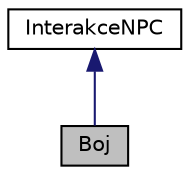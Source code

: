 digraph "Boj"
{
  edge [fontname="Helvetica",fontsize="10",labelfontname="Helvetica",labelfontsize="10"];
  node [fontname="Helvetica",fontsize="10",shape=record];
  Node1 [label="Boj",height=0.2,width=0.4,color="black", fillcolor="grey75", style="filled" fontcolor="black"];
  Node2 -> Node1 [dir="back",color="midnightblue",fontsize="10",style="solid",fontname="Helvetica"];
  Node2 [label="InterakceNPC",height=0.2,width=0.4,color="black", fillcolor="white", style="filled",URL="$class_interakce_n_p_c.html",tooltip="Abstraktni Trida reprezentujici fiktivni interakci mezi Hrdinou a NPC resena za pomoci Polymorfismu..."];
}
